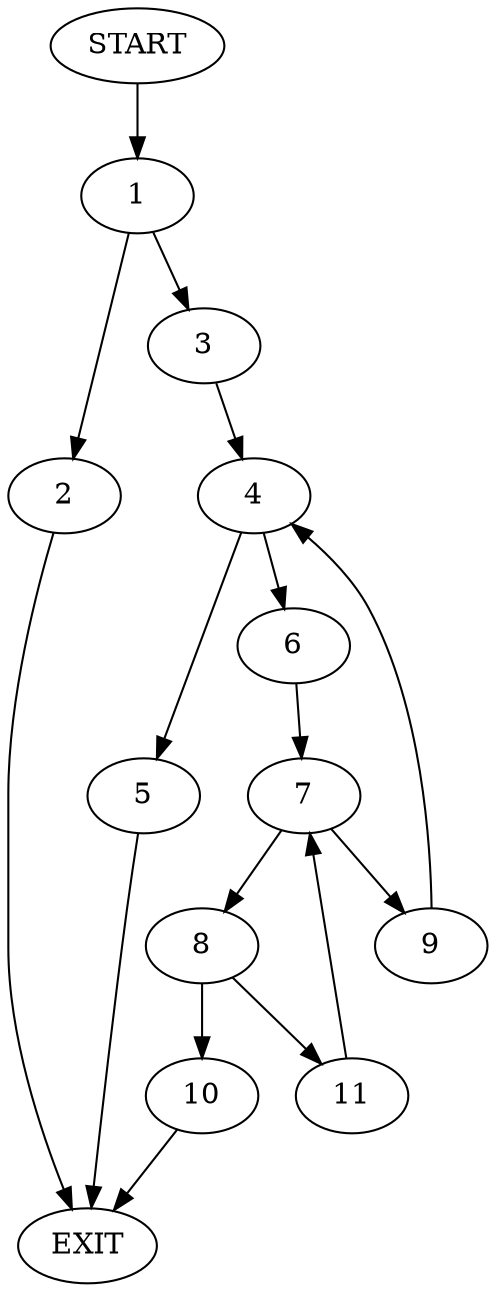 digraph {
0 [label="START"]
12 [label="EXIT"]
0 -> 1
1 -> 2
1 -> 3
2 -> 12
3 -> 4
4 -> 5
4 -> 6
5 -> 12
6 -> 7
7 -> 8
7 -> 9
8 -> 10
8 -> 11
9 -> 4
10 -> 12
11 -> 7
}
